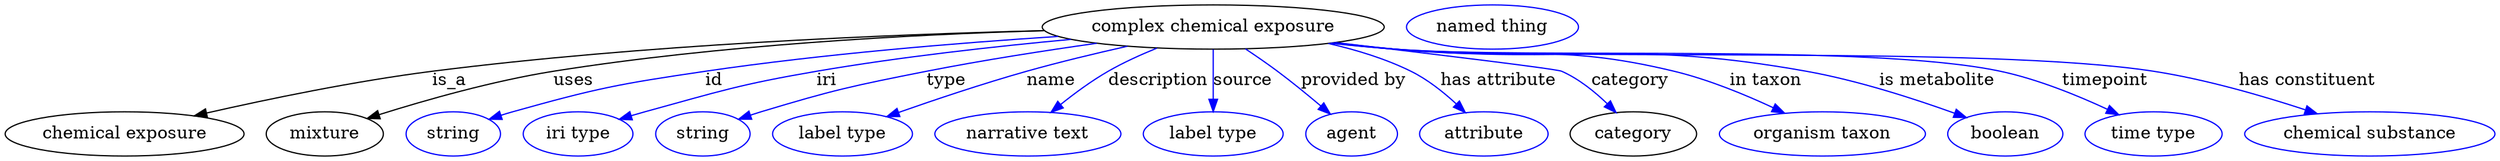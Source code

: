 digraph {
	graph [bb="0,0,1652.6,123"];
	node [label="\N"];
	"complex chemical exposure"	 [height=0.5,
		label="complex chemical exposure",
		pos="804.34,105",
		width=3.0692];
	"chemical exposure"	 [height=0.5,
		pos="77.343,18",
		width=2.1484];
	"complex chemical exposure" -> "chemical exposure"	 [label=is_a,
		lp="297.34,61.5",
		pos="e,125.44,32.207 694.6,102.78 589.33,99.371 426.19,90.761 286.34,69 234.58,60.946 176.8,46.408 135.14,34.91"];
	mixture	 [height=0.5,
		pos="211.34,18",
		width=1.0652];
	"complex chemical exposure" -> mixture	 [label=uses,
		lp="381.34,61.5",
		pos="e,240.47,29.866 694.91,102.19 606.43,98.421 479.01,89.61 369.34,69 327.68,61.169 281.73,45.502 250.18,33.588"];
	id	 [color=blue,
		height=0.5,
		label=string,
		pos="298.34,18",
		width=0.84854];
	"complex chemical exposure" -> id	 [color=blue,
		label=id,
		lp="475.84,61.5",
		pos="e,322.18,29.557 702.98,97.724 636.5,92.056 547.86,82.799 470.34,69 410.81,58.401 395.48,55.819 338.34,36 336.1,35.221 333.8,34.364 \
331.51,33.46",
		style=solid];
	iri	 [color=blue,
		height=0.5,
		label="iri type",
		pos="383.34,18",
		width=1.011];
	"complex chemical exposure" -> iri	 [color=blue,
		label=iri,
		lp="553.84,61.5",
		pos="e,411.25,29.716 711.95,95.037 662.8,88.988 601.49,80.249 547.34,69 493.61,57.836 480.35,53.552 428.34,36 425.81,35.147 423.22,34.228 \
420.62,33.274",
		style=solid];
	type	 [color=blue,
		height=0.5,
		label=string,
		pos="468.34,18",
		width=0.84854];
	"complex chemical exposure" -> type	 [color=blue,
		label=type,
		lp="624.34,61.5",
		pos="e,492.23,29.399 726.14,92.271 665.55,81.105 580.12,62.487 508.34,36 506.11,35.177 503.83,34.287 501.54,33.359",
		style=solid];
	name	 [color=blue,
		height=0.5,
		label="label type",
		pos="562.34,18",
		width=1.2638];
	"complex chemical exposure" -> name	 [color=blue,
		label=name,
		lp="702.84,61.5",
		pos="e,593.13,31.453 749.84,89.327 730.03,83.344 707.56,76.218 687.34,69 658.6,58.737 626.76,45.72 602.4,35.405",
		style=solid];
	description	 [color=blue,
		height=0.5,
		label="narrative text",
		pos="683.34,18",
		width=1.6068];
	"complex chemical exposure" -> description	 [color=blue,
		label=description,
		lp="769.84,61.5",
		pos="e,700.59,35.661 769.7,87.756 759.61,82.225 748.78,75.767 739.34,69 728.49,61.216 717.44,51.581 708.05,42.789",
		style=solid];
	source	 [color=blue,
		height=0.5,
		label="label type",
		pos="804.34,18",
		width=1.2638];
	"complex chemical exposure" -> source	 [color=blue,
		label=source,
		lp="822.34,61.5",
		pos="e,804.34,36.003 804.34,86.974 804.34,75.192 804.34,59.561 804.34,46.158",
		style=solid];
	"provided by"	 [color=blue,
		height=0.5,
		label=agent,
		pos="897.34,18",
		width=0.83048];
	"complex chemical exposure" -> "provided by"	 [color=blue,
		label="provided by",
		lp="892.34,61.5",
		pos="e,881.24,33.766 824.4,87.185 830.81,81.426 837.91,74.983 844.34,69 854.13,59.893 864.77,49.705 873.94,40.844",
		style=solid];
	"has attribute"	 [color=blue,
		height=0.5,
		label=attribute,
		pos="985.34,18",
		width=1.1193];
	"complex chemical exposure" -> "has attribute"	 [color=blue,
		label="has attribute",
		lp="983.84,61.5",
		pos="e,970.71,34.876 874.07,90.992 892.72,85.645 912.39,78.474 929.34,69 941.84,62.015 953.84,51.745 963.5,42.249",
		style=solid];
	category	 [height=0.5,
		pos="1084.3,18",
		width=1.1374];
	"complex chemical exposure" -> category	 [color=blue,
		label=category,
		lp="1069.8,61.5",
		pos="e,1068.6,34.704 884.78,92.637 943.86,83.398 1014.9,71.887 1021.3,69 1035.9,62.454 1049.9,51.692 1061,41.738",
		style=solid];
	"in taxon"	 [color=blue,
		height=0.5,
		label="organism taxon",
		pos="1209.3,18",
		width=1.8234];
	"complex chemical exposure" -> "in taxon"	 [color=blue,
		label="in taxon",
		lp="1161.8,61.5",
		pos="e,1180.4,34.352 884.31,92.49 897.67,90.549 911.39,88.645 924.34,87 1001,77.264 1022.7,89.283 1097.3,69 1123,62.017 1150.2,49.755 \
1171.4,39.004",
		style=solid];
	"is metabolite"	 [color=blue,
		height=0.5,
		label=boolean,
		pos="1331.3,18",
		width=1.0652];
	"complex chemical exposure" -> "is metabolite"	 [color=blue,
		label="is metabolite",
		lp="1276.8,61.5",
		pos="e,1303.5,30.609 882.98,92.276 896.74,90.315 910.94,88.46 924.34,87 1041.3,74.267 1073.1,92.317 1188.3,69 1225.3,61.521 1265.6,46.463 \
1294,34.639",
		style=solid];
	timepoint	 [color=blue,
		height=0.5,
		label="time type",
		pos="1432.3,18",
		width=1.2277];
	"complex chemical exposure" -> timepoint	 [color=blue,
		label=timepoint,
		lp="1385.8,61.5",
		pos="e,1406.6,32.637 881.98,92.161 896.05,90.175 910.61,88.342 924.34,87 1011.1,78.521 1231.4,88.885 1316.3,69 1344.8,62.328 1375,48.823 \
1397.5,37.386",
		style=solid];
	"has constituent"	 [color=blue,
		height=0.5,
		label="chemical substance",
		pos="1573.3,18",
		width=2.2026];
	"complex chemical exposure" -> "has constituent"	 [color=blue,
		label="has constituent",
		lp="1515.3,61.5",
		pos="e,1534.8,33.867 881.65,92.1 895.82,90.107 910.5,88.287 924.34,87 1142.2,66.739 1200.9,107.17 1416.3,69 1453.8,62.369 1494.6,48.918 \
1525.2,37.494",
		style=solid];
	"named thing_category"	 [color=blue,
		height=0.5,
		label="named thing",
		pos="988.34,105",
		width=1.5346];
}
